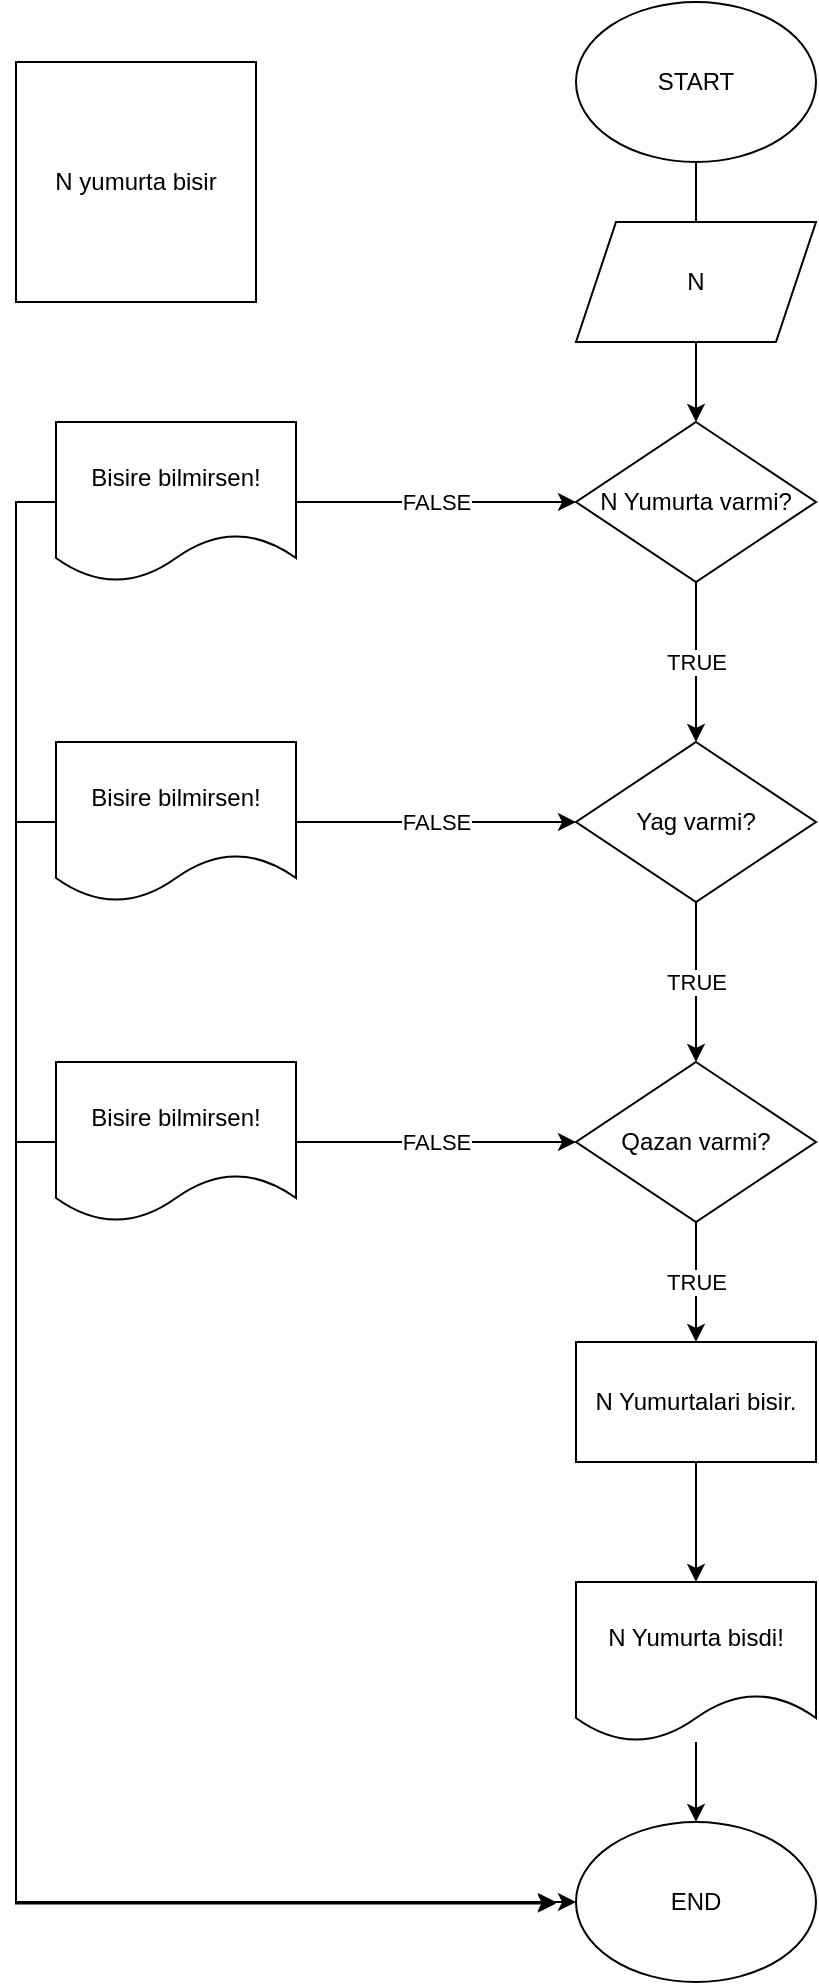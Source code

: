 <mxfile version="22.1.2" type="device">
  <diagram name="Page-1" id="tjtmm_Kur-nBRfRrqOl3">
    <mxGraphModel dx="1036" dy="654" grid="1" gridSize="10" guides="1" tooltips="1" connect="1" arrows="1" fold="1" page="1" pageScale="1" pageWidth="850" pageHeight="1100" math="0" shadow="0">
      <root>
        <mxCell id="0" />
        <mxCell id="1" parent="0" />
        <mxCell id="_kjb8HB86W0TZShHJquK-1" value="N yumurta bisir" style="whiteSpace=wrap;html=1;aspect=fixed;" vertex="1" parent="1">
          <mxGeometry x="80" y="40" width="120" height="120" as="geometry" />
        </mxCell>
        <mxCell id="_kjb8HB86W0TZShHJquK-3" value="END" style="ellipse;whiteSpace=wrap;html=1;" vertex="1" parent="1">
          <mxGeometry x="360" y="920" width="120" height="80" as="geometry" />
        </mxCell>
        <mxCell id="_kjb8HB86W0TZShHJquK-4" value="" style="edgeStyle=orthogonalEdgeStyle;rounded=0;orthogonalLoop=1;jettySize=auto;html=1;" edge="1" parent="1" source="_kjb8HB86W0TZShHJquK-5" target="_kjb8HB86W0TZShHJquK-7">
          <mxGeometry relative="1" as="geometry" />
        </mxCell>
        <mxCell id="_kjb8HB86W0TZShHJquK-5" value="START" style="ellipse;whiteSpace=wrap;html=1;" vertex="1" parent="1">
          <mxGeometry x="360" y="10" width="120" height="80" as="geometry" />
        </mxCell>
        <mxCell id="_kjb8HB86W0TZShHJquK-6" value="TRUE" style="edgeStyle=orthogonalEdgeStyle;rounded=0;orthogonalLoop=1;jettySize=auto;html=1;" edge="1" parent="1" source="_kjb8HB86W0TZShHJquK-7" target="_kjb8HB86W0TZShHJquK-9">
          <mxGeometry relative="1" as="geometry" />
        </mxCell>
        <mxCell id="_kjb8HB86W0TZShHJquK-7" value="N Yumurta varmi?" style="rhombus;whiteSpace=wrap;html=1;" vertex="1" parent="1">
          <mxGeometry x="360" y="220" width="120" height="80" as="geometry" />
        </mxCell>
        <mxCell id="_kjb8HB86W0TZShHJquK-8" value="TRUE" style="edgeStyle=orthogonalEdgeStyle;rounded=0;orthogonalLoop=1;jettySize=auto;html=1;" edge="1" parent="1" source="_kjb8HB86W0TZShHJquK-9" target="_kjb8HB86W0TZShHJquK-11">
          <mxGeometry relative="1" as="geometry" />
        </mxCell>
        <mxCell id="_kjb8HB86W0TZShHJquK-9" value="Yag varmi?" style="rhombus;whiteSpace=wrap;html=1;" vertex="1" parent="1">
          <mxGeometry x="360" y="380" width="120" height="80" as="geometry" />
        </mxCell>
        <mxCell id="_kjb8HB86W0TZShHJquK-10" value="TRUE" style="edgeStyle=orthogonalEdgeStyle;rounded=0;orthogonalLoop=1;jettySize=auto;html=1;" edge="1" parent="1" source="_kjb8HB86W0TZShHJquK-11" target="_kjb8HB86W0TZShHJquK-13">
          <mxGeometry relative="1" as="geometry" />
        </mxCell>
        <mxCell id="_kjb8HB86W0TZShHJquK-11" value="Qazan varmi?" style="rhombus;whiteSpace=wrap;html=1;" vertex="1" parent="1">
          <mxGeometry x="360" y="540" width="120" height="80" as="geometry" />
        </mxCell>
        <mxCell id="_kjb8HB86W0TZShHJquK-12" value="" style="edgeStyle=orthogonalEdgeStyle;rounded=0;orthogonalLoop=1;jettySize=auto;html=1;" edge="1" parent="1" source="_kjb8HB86W0TZShHJquK-13" target="_kjb8HB86W0TZShHJquK-15">
          <mxGeometry relative="1" as="geometry" />
        </mxCell>
        <mxCell id="_kjb8HB86W0TZShHJquK-13" value="N Yumurtalari bisir." style="rounded=0;whiteSpace=wrap;html=1;" vertex="1" parent="1">
          <mxGeometry x="360" y="680" width="120" height="60" as="geometry" />
        </mxCell>
        <mxCell id="_kjb8HB86W0TZShHJquK-14" value="" style="edgeStyle=orthogonalEdgeStyle;rounded=0;orthogonalLoop=1;jettySize=auto;html=1;" edge="1" parent="1" source="_kjb8HB86W0TZShHJquK-15" target="_kjb8HB86W0TZShHJquK-3">
          <mxGeometry relative="1" as="geometry" />
        </mxCell>
        <mxCell id="_kjb8HB86W0TZShHJquK-15" value="N Yumurta bisdi!" style="shape=document;whiteSpace=wrap;html=1;boundedLbl=1;" vertex="1" parent="1">
          <mxGeometry x="360" y="800" width="120" height="80" as="geometry" />
        </mxCell>
        <mxCell id="_kjb8HB86W0TZShHJquK-16" value="FALSE" style="edgeStyle=orthogonalEdgeStyle;rounded=0;orthogonalLoop=1;jettySize=auto;html=1;exitX=1;exitY=0.5;exitDx=0;exitDy=0;entryX=0;entryY=0.5;entryDx=0;entryDy=0;" edge="1" parent="1" source="_kjb8HB86W0TZShHJquK-18" target="_kjb8HB86W0TZShHJquK-7">
          <mxGeometry relative="1" as="geometry" />
        </mxCell>
        <mxCell id="_kjb8HB86W0TZShHJquK-17" style="edgeStyle=orthogonalEdgeStyle;rounded=0;orthogonalLoop=1;jettySize=auto;html=1;exitX=0;exitY=0.5;exitDx=0;exitDy=0;entryX=0;entryY=0.5;entryDx=0;entryDy=0;" edge="1" parent="1" source="_kjb8HB86W0TZShHJquK-18" target="_kjb8HB86W0TZShHJquK-3">
          <mxGeometry relative="1" as="geometry" />
        </mxCell>
        <mxCell id="_kjb8HB86W0TZShHJquK-18" value="Bisire bilmirsen!" style="shape=document;whiteSpace=wrap;html=1;boundedLbl=1;" vertex="1" parent="1">
          <mxGeometry x="100" y="220" width="120" height="80" as="geometry" />
        </mxCell>
        <mxCell id="_kjb8HB86W0TZShHJquK-19" value="FALSE" style="edgeStyle=orthogonalEdgeStyle;rounded=0;orthogonalLoop=1;jettySize=auto;html=1;exitX=1;exitY=0.5;exitDx=0;exitDy=0;entryX=0;entryY=0.5;entryDx=0;entryDy=0;" edge="1" parent="1" source="_kjb8HB86W0TZShHJquK-21" target="_kjb8HB86W0TZShHJquK-9">
          <mxGeometry relative="1" as="geometry" />
        </mxCell>
        <mxCell id="_kjb8HB86W0TZShHJquK-20" style="edgeStyle=orthogonalEdgeStyle;rounded=0;orthogonalLoop=1;jettySize=auto;html=1;exitX=0;exitY=0.5;exitDx=0;exitDy=0;" edge="1" parent="1" source="_kjb8HB86W0TZShHJquK-21">
          <mxGeometry relative="1" as="geometry">
            <mxPoint x="350" y="960.8" as="targetPoint" />
            <Array as="points">
              <mxPoint x="80" y="420" />
              <mxPoint x="80" y="961" />
            </Array>
          </mxGeometry>
        </mxCell>
        <mxCell id="_kjb8HB86W0TZShHJquK-21" value="Bisire bilmirsen!" style="shape=document;whiteSpace=wrap;html=1;boundedLbl=1;" vertex="1" parent="1">
          <mxGeometry x="100" y="380" width="120" height="80" as="geometry" />
        </mxCell>
        <mxCell id="_kjb8HB86W0TZShHJquK-22" value="FALSE" style="edgeStyle=orthogonalEdgeStyle;rounded=0;orthogonalLoop=1;jettySize=auto;html=1;exitX=1;exitY=0.5;exitDx=0;exitDy=0;entryX=0;entryY=0.5;entryDx=0;entryDy=0;" edge="1" parent="1" source="_kjb8HB86W0TZShHJquK-24" target="_kjb8HB86W0TZShHJquK-11">
          <mxGeometry relative="1" as="geometry" />
        </mxCell>
        <mxCell id="_kjb8HB86W0TZShHJquK-23" style="edgeStyle=orthogonalEdgeStyle;rounded=0;orthogonalLoop=1;jettySize=auto;html=1;exitX=0;exitY=0.5;exitDx=0;exitDy=0;" edge="1" parent="1" source="_kjb8HB86W0TZShHJquK-24">
          <mxGeometry relative="1" as="geometry">
            <mxPoint x="350" y="960" as="targetPoint" />
            <Array as="points">
              <mxPoint x="80" y="580" />
              <mxPoint x="80" y="960" />
            </Array>
          </mxGeometry>
        </mxCell>
        <mxCell id="_kjb8HB86W0TZShHJquK-24" value="Bisire bilmirsen!" style="shape=document;whiteSpace=wrap;html=1;boundedLbl=1;" vertex="1" parent="1">
          <mxGeometry x="100" y="540" width="120" height="80" as="geometry" />
        </mxCell>
        <mxCell id="_kjb8HB86W0TZShHJquK-25" value="N" style="shape=parallelogram;perimeter=parallelogramPerimeter;whiteSpace=wrap;html=1;fixedSize=1;" vertex="1" parent="1">
          <mxGeometry x="360" y="120" width="120" height="60" as="geometry" />
        </mxCell>
      </root>
    </mxGraphModel>
  </diagram>
</mxfile>
